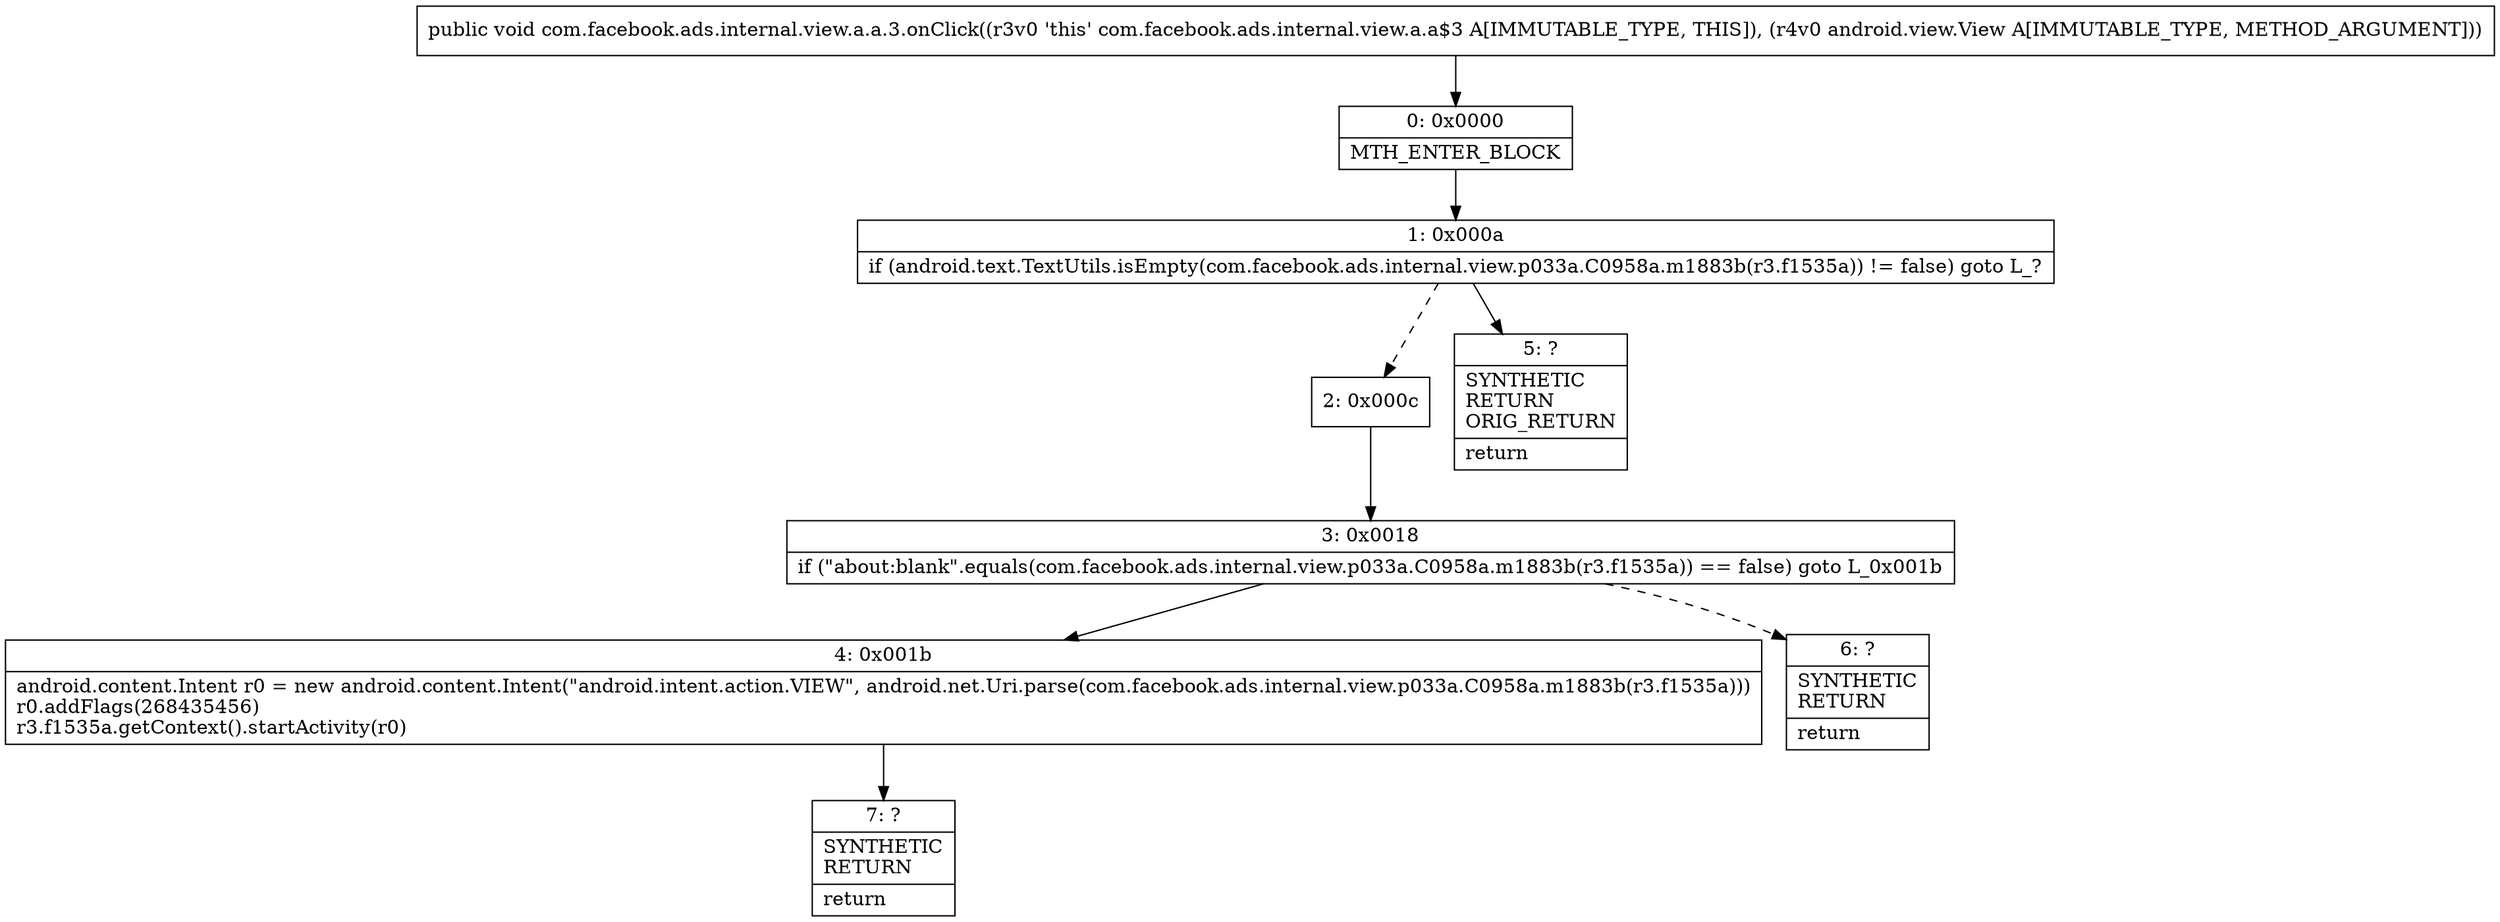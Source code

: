 digraph "CFG forcom.facebook.ads.internal.view.a.a.3.onClick(Landroid\/view\/View;)V" {
Node_0 [shape=record,label="{0\:\ 0x0000|MTH_ENTER_BLOCK\l}"];
Node_1 [shape=record,label="{1\:\ 0x000a|if (android.text.TextUtils.isEmpty(com.facebook.ads.internal.view.p033a.C0958a.m1883b(r3.f1535a)) != false) goto L_?\l}"];
Node_2 [shape=record,label="{2\:\ 0x000c}"];
Node_3 [shape=record,label="{3\:\ 0x0018|if (\"about:blank\".equals(com.facebook.ads.internal.view.p033a.C0958a.m1883b(r3.f1535a)) == false) goto L_0x001b\l}"];
Node_4 [shape=record,label="{4\:\ 0x001b|android.content.Intent r0 = new android.content.Intent(\"android.intent.action.VIEW\", android.net.Uri.parse(com.facebook.ads.internal.view.p033a.C0958a.m1883b(r3.f1535a)))\lr0.addFlags(268435456)\lr3.f1535a.getContext().startActivity(r0)\l}"];
Node_5 [shape=record,label="{5\:\ ?|SYNTHETIC\lRETURN\lORIG_RETURN\l|return\l}"];
Node_6 [shape=record,label="{6\:\ ?|SYNTHETIC\lRETURN\l|return\l}"];
Node_7 [shape=record,label="{7\:\ ?|SYNTHETIC\lRETURN\l|return\l}"];
MethodNode[shape=record,label="{public void com.facebook.ads.internal.view.a.a.3.onClick((r3v0 'this' com.facebook.ads.internal.view.a.a$3 A[IMMUTABLE_TYPE, THIS]), (r4v0 android.view.View A[IMMUTABLE_TYPE, METHOD_ARGUMENT])) }"];
MethodNode -> Node_0;
Node_0 -> Node_1;
Node_1 -> Node_2[style=dashed];
Node_1 -> Node_5;
Node_2 -> Node_3;
Node_3 -> Node_4;
Node_3 -> Node_6[style=dashed];
Node_4 -> Node_7;
}

